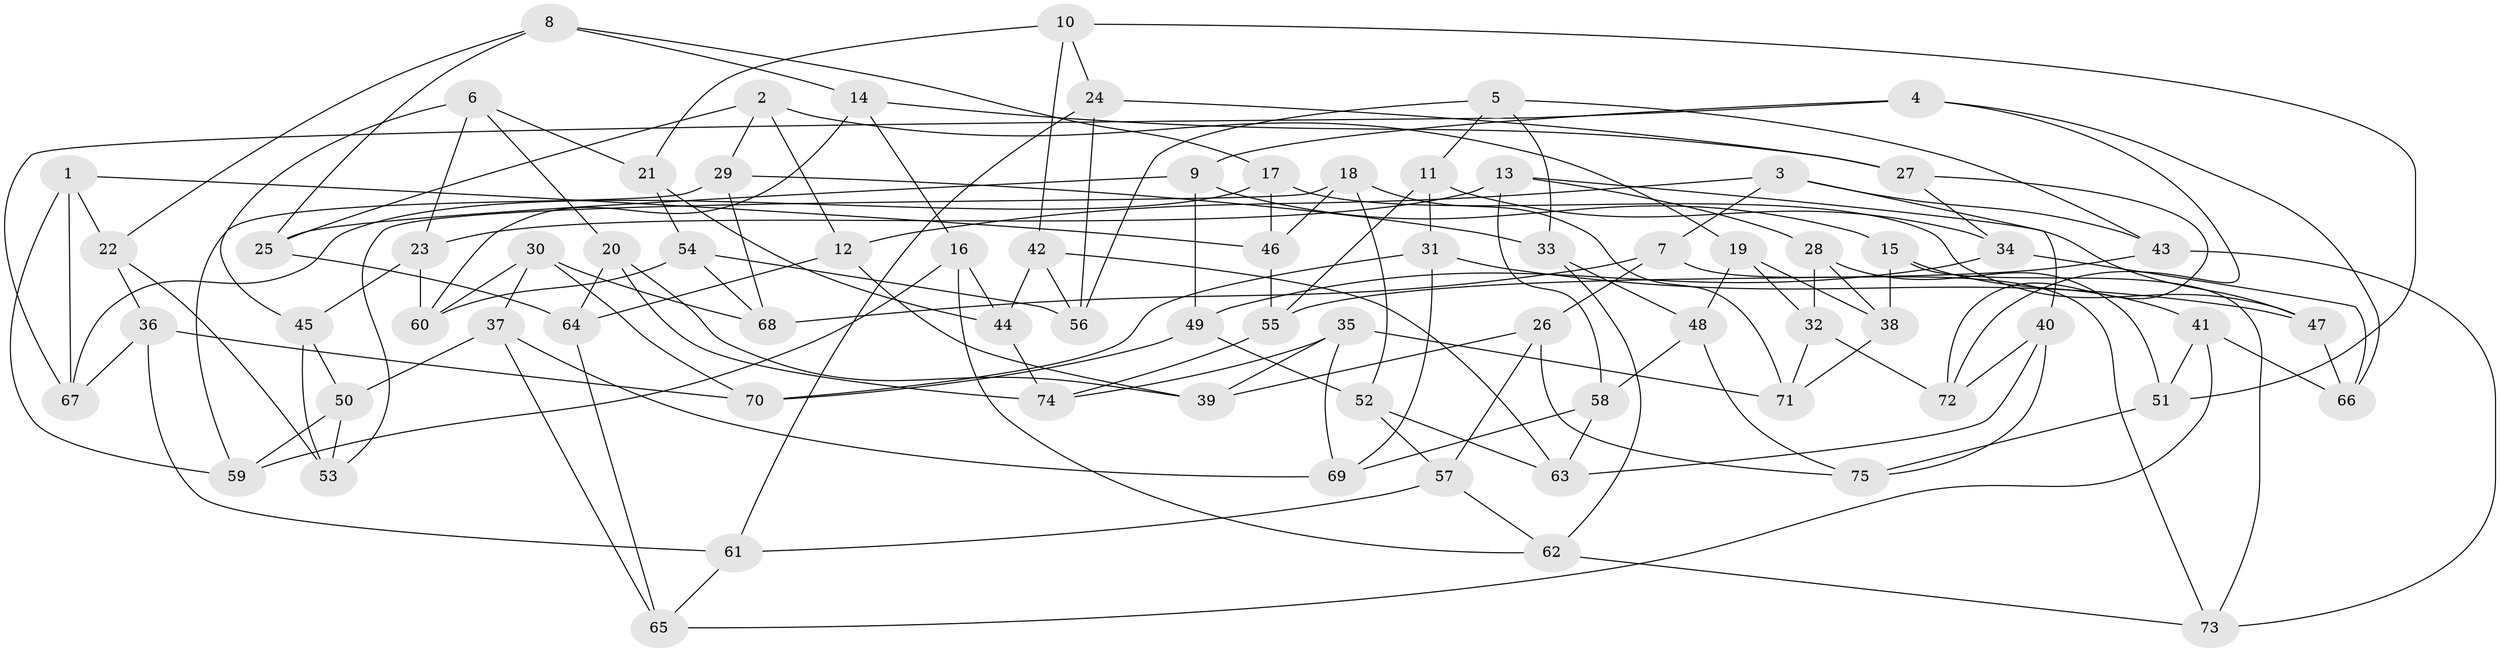 // coarse degree distribution, {6: 0.045454545454545456, 14: 0.045454545454545456, 7: 0.18181818181818182, 9: 0.13636363636363635, 13: 0.045454545454545456, 8: 0.13636363636363635, 5: 0.045454545454545456, 11: 0.045454545454545456, 4: 0.2727272727272727, 2: 0.045454545454545456}
// Generated by graph-tools (version 1.1) at 2025/20/03/04/25 18:20:29]
// undirected, 75 vertices, 150 edges
graph export_dot {
graph [start="1"]
  node [color=gray90,style=filled];
  1;
  2;
  3;
  4;
  5;
  6;
  7;
  8;
  9;
  10;
  11;
  12;
  13;
  14;
  15;
  16;
  17;
  18;
  19;
  20;
  21;
  22;
  23;
  24;
  25;
  26;
  27;
  28;
  29;
  30;
  31;
  32;
  33;
  34;
  35;
  36;
  37;
  38;
  39;
  40;
  41;
  42;
  43;
  44;
  45;
  46;
  47;
  48;
  49;
  50;
  51;
  52;
  53;
  54;
  55;
  56;
  57;
  58;
  59;
  60;
  61;
  62;
  63;
  64;
  65;
  66;
  67;
  68;
  69;
  70;
  71;
  72;
  73;
  74;
  75;
  1 -- 67;
  1 -- 46;
  1 -- 22;
  1 -- 59;
  2 -- 12;
  2 -- 25;
  2 -- 19;
  2 -- 29;
  3 -- 43;
  3 -- 12;
  3 -- 7;
  3 -- 40;
  4 -- 9;
  4 -- 67;
  4 -- 72;
  4 -- 66;
  5 -- 43;
  5 -- 33;
  5 -- 11;
  5 -- 56;
  6 -- 23;
  6 -- 21;
  6 -- 20;
  6 -- 45;
  7 -- 73;
  7 -- 68;
  7 -- 26;
  8 -- 22;
  8 -- 17;
  8 -- 14;
  8 -- 25;
  9 -- 49;
  9 -- 15;
  9 -- 25;
  10 -- 21;
  10 -- 24;
  10 -- 42;
  10 -- 51;
  11 -- 31;
  11 -- 55;
  11 -- 34;
  12 -- 39;
  12 -- 64;
  13 -- 28;
  13 -- 23;
  13 -- 47;
  13 -- 58;
  14 -- 27;
  14 -- 60;
  14 -- 16;
  15 -- 38;
  15 -- 73;
  15 -- 41;
  16 -- 62;
  16 -- 44;
  16 -- 59;
  17 -- 67;
  17 -- 46;
  17 -- 47;
  18 -- 46;
  18 -- 53;
  18 -- 52;
  18 -- 71;
  19 -- 48;
  19 -- 32;
  19 -- 38;
  20 -- 64;
  20 -- 39;
  20 -- 74;
  21 -- 44;
  21 -- 54;
  22 -- 53;
  22 -- 36;
  23 -- 45;
  23 -- 60;
  24 -- 56;
  24 -- 27;
  24 -- 61;
  25 -- 64;
  26 -- 57;
  26 -- 75;
  26 -- 39;
  27 -- 34;
  27 -- 72;
  28 -- 38;
  28 -- 32;
  28 -- 51;
  29 -- 59;
  29 -- 33;
  29 -- 68;
  30 -- 68;
  30 -- 70;
  30 -- 60;
  30 -- 37;
  31 -- 47;
  31 -- 69;
  31 -- 70;
  32 -- 71;
  32 -- 72;
  33 -- 62;
  33 -- 48;
  34 -- 49;
  34 -- 66;
  35 -- 71;
  35 -- 69;
  35 -- 74;
  35 -- 39;
  36 -- 67;
  36 -- 61;
  36 -- 70;
  37 -- 65;
  37 -- 69;
  37 -- 50;
  38 -- 71;
  40 -- 75;
  40 -- 72;
  40 -- 63;
  41 -- 65;
  41 -- 51;
  41 -- 66;
  42 -- 56;
  42 -- 63;
  42 -- 44;
  43 -- 55;
  43 -- 73;
  44 -- 74;
  45 -- 53;
  45 -- 50;
  46 -- 55;
  47 -- 66;
  48 -- 75;
  48 -- 58;
  49 -- 52;
  49 -- 70;
  50 -- 59;
  50 -- 53;
  51 -- 75;
  52 -- 63;
  52 -- 57;
  54 -- 60;
  54 -- 68;
  54 -- 56;
  55 -- 74;
  57 -- 62;
  57 -- 61;
  58 -- 63;
  58 -- 69;
  61 -- 65;
  62 -- 73;
  64 -- 65;
}
